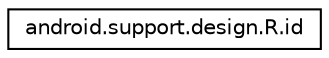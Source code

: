 digraph "Graphical Class Hierarchy"
{
 // INTERACTIVE_SVG=YES
 // LATEX_PDF_SIZE
  edge [fontname="Helvetica",fontsize="10",labelfontname="Helvetica",labelfontsize="10"];
  node [fontname="Helvetica",fontsize="10",shape=record];
  rankdir="LR";
  Node0 [label="android.support.design.R.id",height=0.2,width=0.4,color="black", fillcolor="white", style="filled",URL="$classandroid_1_1support_1_1design_1_1_r_1_1id.html",tooltip=" "];
}
